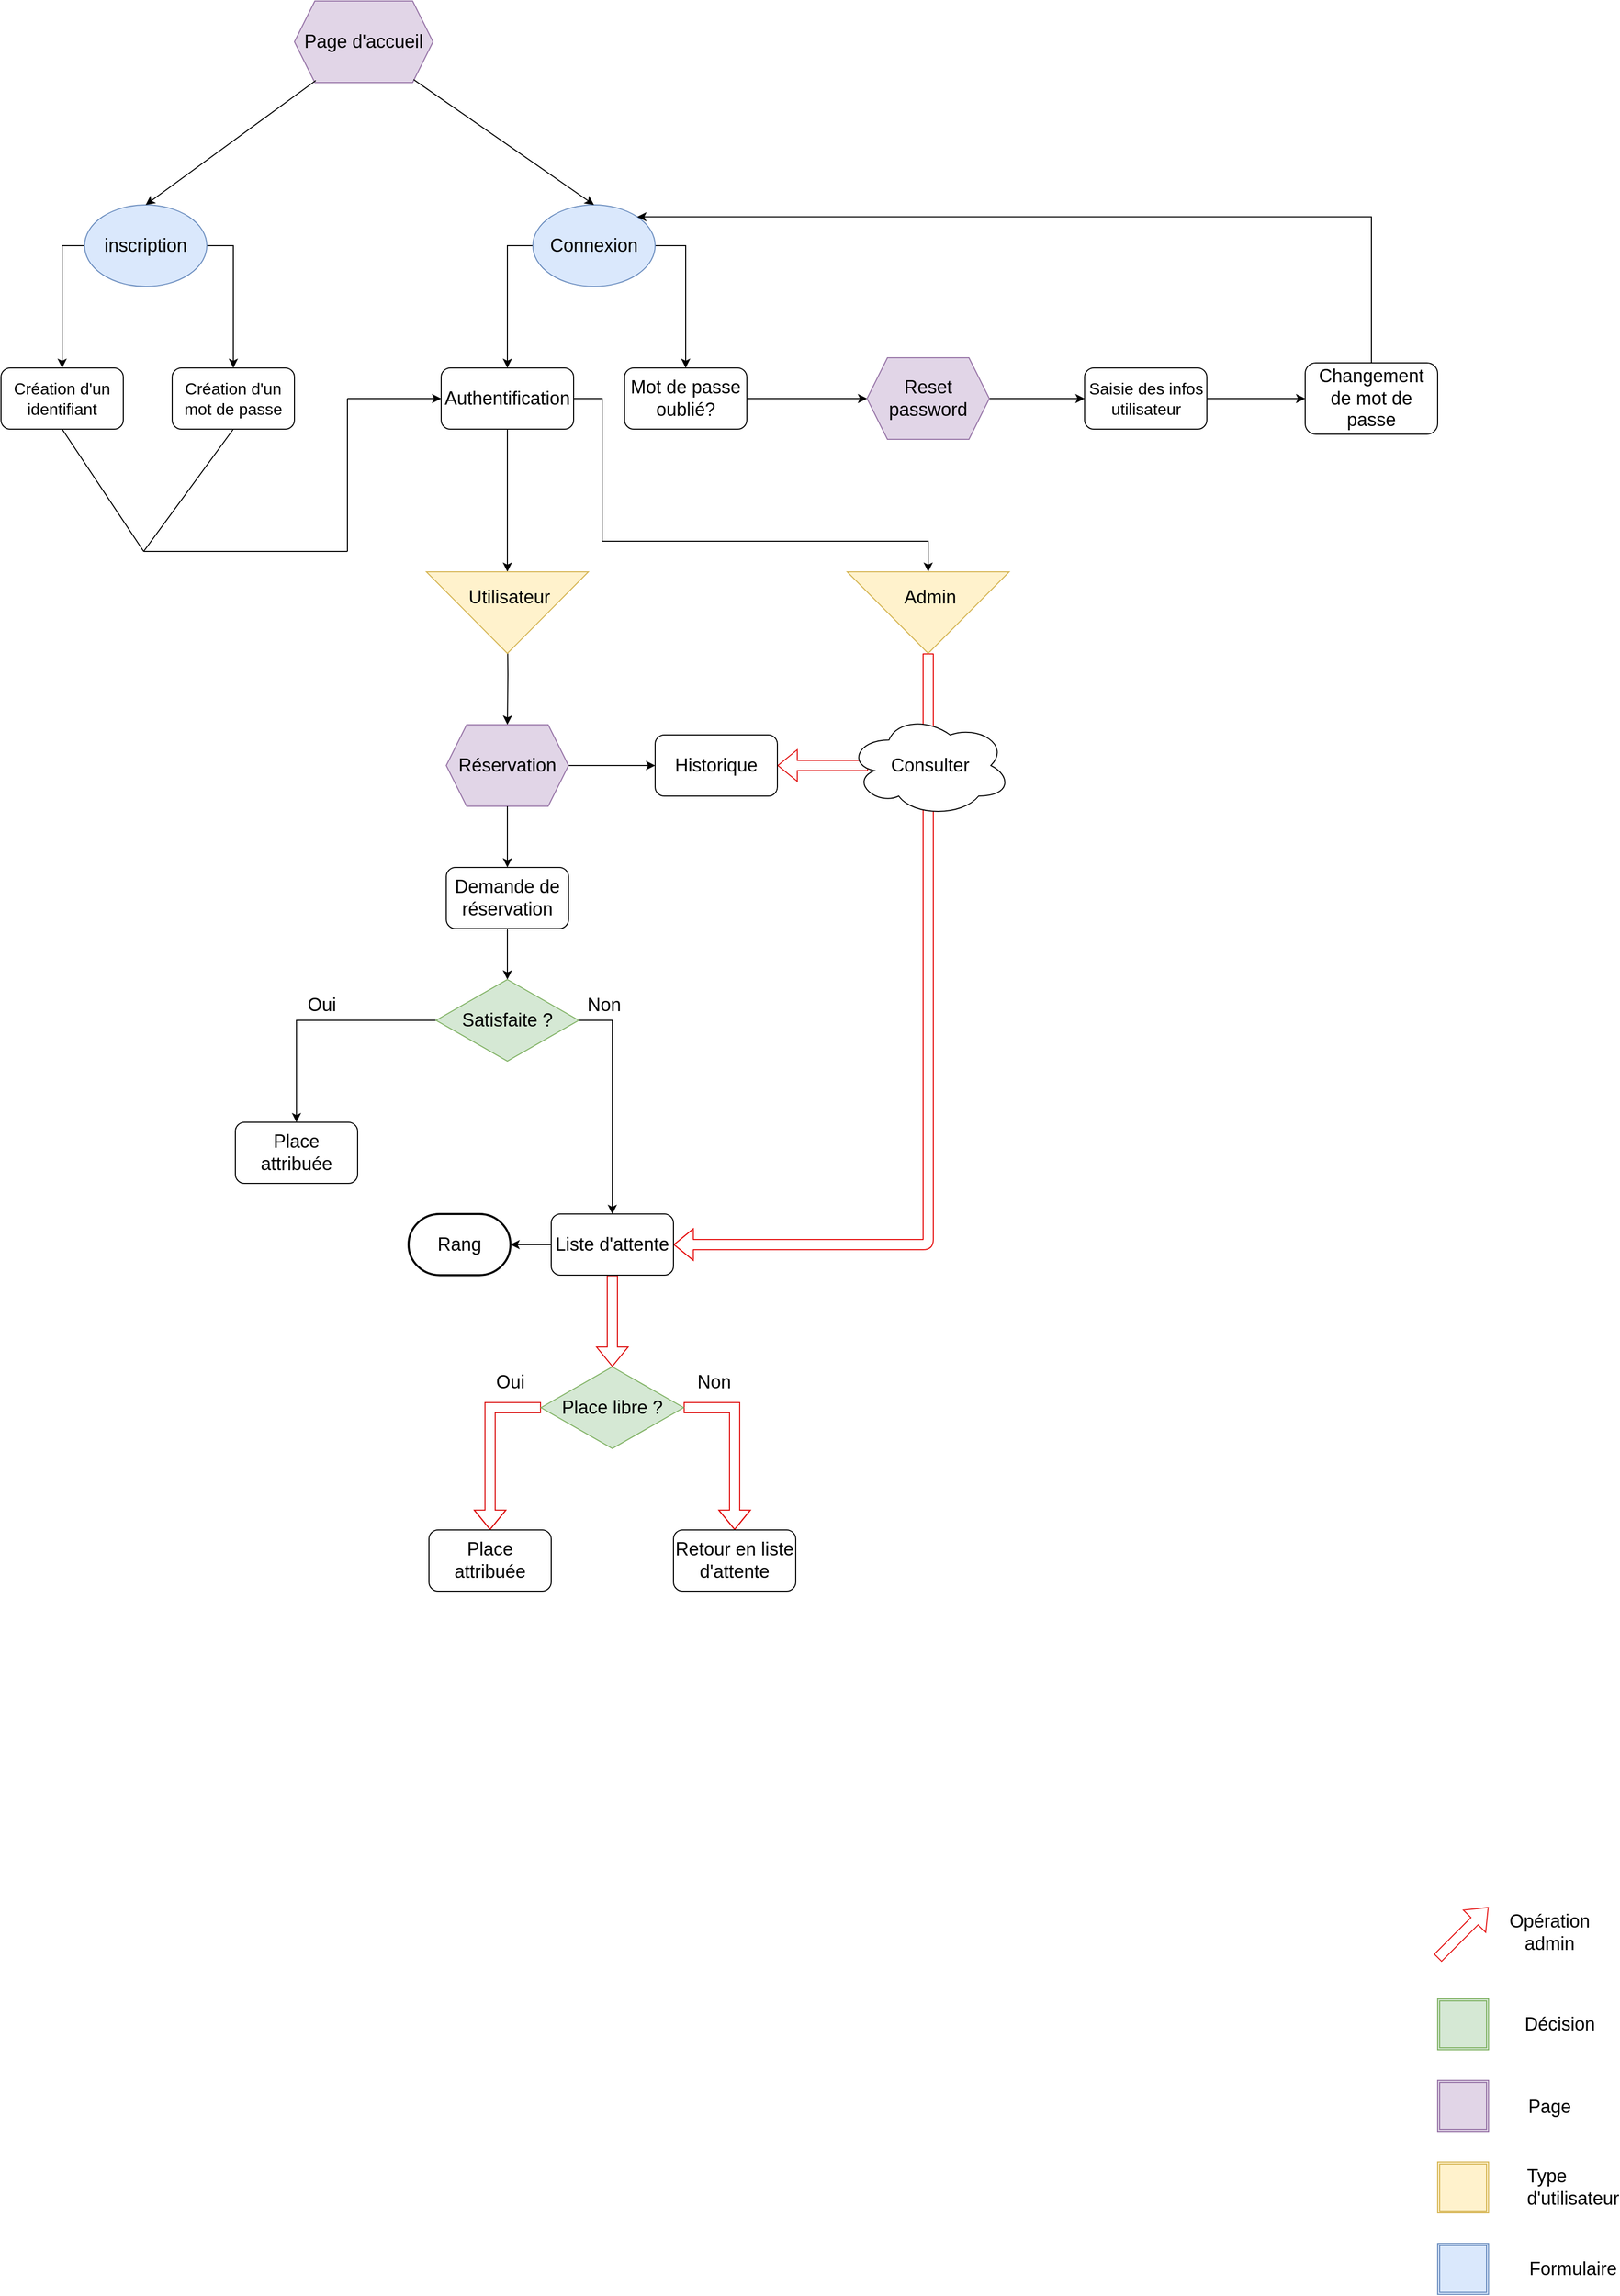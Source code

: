 <mxfile version="24.7.14">
  <diagram name="Page-1" id="_m0mcT-LbZxMVgwSGdpl">
    <mxGraphModel dx="3434" dy="1418" grid="1" gridSize="10" guides="1" tooltips="1" connect="1" arrows="1" fold="1" page="1" pageScale="1" pageWidth="827" pageHeight="1169" math="0" shadow="0">
      <root>
        <mxCell id="0" />
        <mxCell id="1" parent="0" />
        <mxCell id="J0kD0AisD5n4wsnxr1aG-7" style="edgeStyle=orthogonalEdgeStyle;rounded=0;orthogonalLoop=1;jettySize=auto;html=1;exitX=0;exitY=0.5;exitDx=0;exitDy=0;entryX=0.5;entryY=0;entryDx=0;entryDy=0;" edge="1" parent="1" source="J0kD0AisD5n4wsnxr1aG-4" target="J0kD0AisD5n4wsnxr1aG-5">
          <mxGeometry relative="1" as="geometry" />
        </mxCell>
        <mxCell id="J0kD0AisD5n4wsnxr1aG-8" style="edgeStyle=orthogonalEdgeStyle;rounded=0;orthogonalLoop=1;jettySize=auto;html=1;exitX=1;exitY=0.5;exitDx=0;exitDy=0;entryX=0.5;entryY=0;entryDx=0;entryDy=0;" edge="1" parent="1" source="J0kD0AisD5n4wsnxr1aG-4" target="J0kD0AisD5n4wsnxr1aG-6">
          <mxGeometry relative="1" as="geometry" />
        </mxCell>
        <mxCell id="J0kD0AisD5n4wsnxr1aG-4" value="&lt;font style=&quot;font-size: 18px;&quot;&gt;inscription&lt;/font&gt;" style="ellipse;whiteSpace=wrap;html=1;fillColor=#dae8fc;strokeColor=#6c8ebf;" vertex="1" parent="1">
          <mxGeometry x="-698" y="260" width="120" height="80" as="geometry" />
        </mxCell>
        <mxCell id="J0kD0AisD5n4wsnxr1aG-5" value="&lt;font size=&quot;3&quot;&gt;Création d&#39;un identifiant&lt;/font&gt;" style="rounded=1;whiteSpace=wrap;html=1;" vertex="1" parent="1">
          <mxGeometry x="-780" y="420" width="120" height="60" as="geometry" />
        </mxCell>
        <mxCell id="J0kD0AisD5n4wsnxr1aG-6" value="&lt;font size=&quot;3&quot;&gt;Création d&#39;un mot de passe&lt;/font&gt;" style="rounded=1;whiteSpace=wrap;html=1;" vertex="1" parent="1">
          <mxGeometry x="-612" y="420" width="120" height="60" as="geometry" />
        </mxCell>
        <mxCell id="J0kD0AisD5n4wsnxr1aG-10" style="edgeStyle=orthogonalEdgeStyle;rounded=0;orthogonalLoop=1;jettySize=auto;html=1;exitX=0;exitY=0.5;exitDx=0;exitDy=0;entryX=0.5;entryY=0;entryDx=0;entryDy=0;" edge="1" parent="1" source="J0kD0AisD5n4wsnxr1aG-9" target="J0kD0AisD5n4wsnxr1aG-11">
          <mxGeometry relative="1" as="geometry">
            <mxPoint x="-318" y="420" as="targetPoint" />
          </mxGeometry>
        </mxCell>
        <mxCell id="J0kD0AisD5n4wsnxr1aG-13" style="edgeStyle=orthogonalEdgeStyle;rounded=0;orthogonalLoop=1;jettySize=auto;html=1;entryX=0.5;entryY=0;entryDx=0;entryDy=0;exitX=1;exitY=0.5;exitDx=0;exitDy=0;" edge="1" parent="1" source="J0kD0AisD5n4wsnxr1aG-9" target="J0kD0AisD5n4wsnxr1aG-12">
          <mxGeometry relative="1" as="geometry">
            <mxPoint x="-78" y="360" as="targetPoint" />
          </mxGeometry>
        </mxCell>
        <mxCell id="J0kD0AisD5n4wsnxr1aG-9" value="&lt;font style=&quot;font-size: 18px;&quot;&gt;Connexion&lt;/font&gt;" style="ellipse;whiteSpace=wrap;html=1;fillColor=#dae8fc;strokeColor=#6c8ebf;" vertex="1" parent="1">
          <mxGeometry x="-258" y="260" width="120" height="80" as="geometry" />
        </mxCell>
        <mxCell id="J0kD0AisD5n4wsnxr1aG-25" style="edgeStyle=orthogonalEdgeStyle;rounded=0;orthogonalLoop=1;jettySize=auto;html=1;exitX=0.5;exitY=1;exitDx=0;exitDy=0;entryX=0.5;entryY=0;entryDx=0;entryDy=0;" edge="1" parent="1" target="J0kD0AisD5n4wsnxr1aG-35">
          <mxGeometry relative="1" as="geometry">
            <mxPoint x="-283.0" y="670" as="sourcePoint" />
            <mxPoint x="-283" y="610" as="targetPoint" />
          </mxGeometry>
        </mxCell>
        <mxCell id="J0kD0AisD5n4wsnxr1aG-52" style="edgeStyle=orthogonalEdgeStyle;rounded=0;orthogonalLoop=1;jettySize=auto;html=1;exitX=1;exitY=0.5;exitDx=0;exitDy=0;entryX=0;entryY=0.5;entryDx=0;entryDy=0;" edge="1" parent="1" source="J0kD0AisD5n4wsnxr1aG-11" target="J0kD0AisD5n4wsnxr1aG-59">
          <mxGeometry relative="1" as="geometry">
            <mxPoint x="330" y="670" as="targetPoint" />
            <Array as="points">
              <mxPoint x="-190" y="450" />
              <mxPoint x="-190" y="590" />
              <mxPoint x="130" y="590" />
            </Array>
          </mxGeometry>
        </mxCell>
        <mxCell id="J0kD0AisD5n4wsnxr1aG-11" value="&lt;font style=&quot;font-size: 18px;&quot;&gt;Authentification&lt;/font&gt;" style="rounded=1;whiteSpace=wrap;html=1;" vertex="1" parent="1">
          <mxGeometry x="-348" y="420" width="130" height="60" as="geometry" />
        </mxCell>
        <mxCell id="J0kD0AisD5n4wsnxr1aG-38" style="edgeStyle=orthogonalEdgeStyle;rounded=0;orthogonalLoop=1;jettySize=auto;html=1;exitX=1;exitY=0.5;exitDx=0;exitDy=0;entryX=0;entryY=0.5;entryDx=0;entryDy=0;" edge="1" parent="1" source="J0kD0AisD5n4wsnxr1aG-12" target="J0kD0AisD5n4wsnxr1aG-37">
          <mxGeometry relative="1" as="geometry" />
        </mxCell>
        <mxCell id="J0kD0AisD5n4wsnxr1aG-12" value="&lt;font style=&quot;font-size: 18px;&quot;&gt;Mot de passe oublié?&lt;/font&gt;" style="rounded=1;whiteSpace=wrap;html=1;" vertex="1" parent="1">
          <mxGeometry x="-168" y="420" width="120" height="60" as="geometry" />
        </mxCell>
        <mxCell id="J0kD0AisD5n4wsnxr1aG-14" value="&lt;font style=&quot;font-size: 18px;&quot;&gt;Page d&#39;accueil&lt;/font&gt;" style="shape=hexagon;perimeter=hexagonPerimeter2;whiteSpace=wrap;html=1;fixedSize=1;fillColor=#e1d5e7;strokeColor=#9673a6;" vertex="1" parent="1">
          <mxGeometry x="-492" y="60" width="136" height="80" as="geometry" />
        </mxCell>
        <mxCell id="J0kD0AisD5n4wsnxr1aG-15" value="" style="endArrow=classic;html=1;rounded=0;exitX=0.154;exitY=0.975;exitDx=0;exitDy=0;entryX=0.5;entryY=0;entryDx=0;entryDy=0;exitPerimeter=0;" edge="1" parent="1" source="J0kD0AisD5n4wsnxr1aG-14" target="J0kD0AisD5n4wsnxr1aG-4">
          <mxGeometry width="50" height="50" relative="1" as="geometry">
            <mxPoint x="-668" y="200" as="sourcePoint" />
            <mxPoint x="-618" y="150" as="targetPoint" />
          </mxGeometry>
        </mxCell>
        <mxCell id="J0kD0AisD5n4wsnxr1aG-16" value="" style="endArrow=classic;html=1;rounded=0;entryX=0.5;entryY=0;entryDx=0;entryDy=0;exitX=0.86;exitY=0.963;exitDx=0;exitDy=0;exitPerimeter=0;" edge="1" parent="1" source="J0kD0AisD5n4wsnxr1aG-14" target="J0kD0AisD5n4wsnxr1aG-9">
          <mxGeometry width="50" height="50" relative="1" as="geometry">
            <mxPoint x="-338" y="200" as="sourcePoint" />
            <mxPoint x="-288" y="150" as="targetPoint" />
          </mxGeometry>
        </mxCell>
        <mxCell id="J0kD0AisD5n4wsnxr1aG-23" style="edgeStyle=orthogonalEdgeStyle;rounded=0;orthogonalLoop=1;jettySize=auto;html=1;entryX=0;entryY=0.5;entryDx=0;entryDy=0;" edge="1" parent="1" source="J0kD0AisD5n4wsnxr1aG-19" target="J0kD0AisD5n4wsnxr1aG-20">
          <mxGeometry relative="1" as="geometry" />
        </mxCell>
        <mxCell id="J0kD0AisD5n4wsnxr1aG-19" value="&lt;font size=&quot;3&quot;&gt;Saisie des infos utilisateur&lt;/font&gt;" style="rounded=1;whiteSpace=wrap;html=1;" vertex="1" parent="1">
          <mxGeometry x="283.5" y="420" width="120" height="60" as="geometry" />
        </mxCell>
        <mxCell id="J0kD0AisD5n4wsnxr1aG-45" style="edgeStyle=orthogonalEdgeStyle;rounded=0;orthogonalLoop=1;jettySize=auto;html=1;exitX=0.5;exitY=0;exitDx=0;exitDy=0;entryX=1;entryY=0;entryDx=0;entryDy=0;" edge="1" parent="1" source="J0kD0AisD5n4wsnxr1aG-20" target="J0kD0AisD5n4wsnxr1aG-9">
          <mxGeometry relative="1" as="geometry">
            <mxPoint x="170" y="230" as="targetPoint" />
            <Array as="points">
              <mxPoint x="565" y="272" />
            </Array>
          </mxGeometry>
        </mxCell>
        <mxCell id="J0kD0AisD5n4wsnxr1aG-20" value="&lt;font style=&quot;font-size: 18px;&quot;&gt;Changement de mot de passe&lt;/font&gt;" style="rounded=1;whiteSpace=wrap;html=1;" vertex="1" parent="1">
          <mxGeometry x="500" y="415" width="130" height="70" as="geometry" />
        </mxCell>
        <mxCell id="J0kD0AisD5n4wsnxr1aG-27" value="" style="endArrow=none;html=1;rounded=0;entryX=0.5;entryY=1;entryDx=0;entryDy=0;" edge="1" parent="1" target="J0kD0AisD5n4wsnxr1aG-6">
          <mxGeometry width="50" height="50" relative="1" as="geometry">
            <mxPoint x="-640" y="600" as="sourcePoint" />
            <mxPoint x="-550" y="490" as="targetPoint" />
          </mxGeometry>
        </mxCell>
        <mxCell id="J0kD0AisD5n4wsnxr1aG-28" value="" style="endArrow=none;html=1;rounded=0;entryX=0.5;entryY=1;entryDx=0;entryDy=0;" edge="1" parent="1" target="J0kD0AisD5n4wsnxr1aG-5">
          <mxGeometry width="50" height="50" relative="1" as="geometry">
            <mxPoint x="-640" y="600" as="sourcePoint" />
            <mxPoint x="-698" y="490" as="targetPoint" />
          </mxGeometry>
        </mxCell>
        <mxCell id="J0kD0AisD5n4wsnxr1aG-32" value="" style="endArrow=none;html=1;rounded=0;" edge="1" parent="1">
          <mxGeometry width="50" height="50" relative="1" as="geometry">
            <mxPoint x="-640" y="600" as="sourcePoint" />
            <mxPoint x="-440" y="600" as="targetPoint" />
          </mxGeometry>
        </mxCell>
        <mxCell id="J0kD0AisD5n4wsnxr1aG-33" value="" style="endArrow=none;html=1;rounded=0;" edge="1" parent="1">
          <mxGeometry width="50" height="50" relative="1" as="geometry">
            <mxPoint x="-440" y="600" as="sourcePoint" />
            <mxPoint x="-440" y="450" as="targetPoint" />
          </mxGeometry>
        </mxCell>
        <mxCell id="J0kD0AisD5n4wsnxr1aG-34" value="" style="endArrow=classic;html=1;rounded=0;entryX=0;entryY=0.5;entryDx=0;entryDy=0;" edge="1" parent="1" target="J0kD0AisD5n4wsnxr1aG-11">
          <mxGeometry width="50" height="50" relative="1" as="geometry">
            <mxPoint x="-440" y="450" as="sourcePoint" />
            <mxPoint x="-360" y="430" as="targetPoint" />
          </mxGeometry>
        </mxCell>
        <mxCell id="J0kD0AisD5n4wsnxr1aG-85" style="edgeStyle=orthogonalEdgeStyle;rounded=0;orthogonalLoop=1;jettySize=auto;html=1;exitX=1;exitY=0.5;exitDx=0;exitDy=0;entryX=0;entryY=0.5;entryDx=0;entryDy=0;" edge="1" parent="1" source="J0kD0AisD5n4wsnxr1aG-35" target="J0kD0AisD5n4wsnxr1aG-81">
          <mxGeometry relative="1" as="geometry" />
        </mxCell>
        <mxCell id="J0kD0AisD5n4wsnxr1aG-35" value="Réservation" style="shape=hexagon;perimeter=hexagonPerimeter2;whiteSpace=wrap;html=1;fixedSize=1;fillColor=#e1d5e7;strokeColor=#9673a6;fontSize=18;" vertex="1" parent="1">
          <mxGeometry x="-343" y="770" width="120" height="80" as="geometry" />
        </mxCell>
        <mxCell id="J0kD0AisD5n4wsnxr1aG-42" style="edgeStyle=orthogonalEdgeStyle;rounded=0;orthogonalLoop=1;jettySize=auto;html=1;entryX=0;entryY=0.5;entryDx=0;entryDy=0;" edge="1" parent="1" source="J0kD0AisD5n4wsnxr1aG-37" target="J0kD0AisD5n4wsnxr1aG-19">
          <mxGeometry relative="1" as="geometry" />
        </mxCell>
        <mxCell id="J0kD0AisD5n4wsnxr1aG-37" value="&lt;font style=&quot;font-size: 18px;&quot;&gt;Reset password&lt;/font&gt;" style="shape=hexagon;perimeter=hexagonPerimeter2;whiteSpace=wrap;html=1;fixedSize=1;fillColor=#e1d5e7;strokeColor=#9673a6;" vertex="1" parent="1">
          <mxGeometry x="70" y="410" width="120" height="80" as="geometry" />
        </mxCell>
        <mxCell id="J0kD0AisD5n4wsnxr1aG-67" style="edgeStyle=orthogonalEdgeStyle;rounded=0;orthogonalLoop=1;jettySize=auto;html=1;exitX=0.5;exitY=1;exitDx=0;exitDy=0;entryX=0.5;entryY=0;entryDx=0;entryDy=0;" edge="1" parent="1" source="J0kD0AisD5n4wsnxr1aG-41" target="J0kD0AisD5n4wsnxr1aG-65">
          <mxGeometry relative="1" as="geometry" />
        </mxCell>
        <mxCell id="J0kD0AisD5n4wsnxr1aG-41" value="&lt;font style=&quot;font-size: 18px;&quot;&gt;Demande de réservation&lt;/font&gt;" style="rounded=1;whiteSpace=wrap;html=1;" vertex="1" parent="1">
          <mxGeometry x="-343" y="910" width="120" height="60" as="geometry" />
        </mxCell>
        <mxCell id="J0kD0AisD5n4wsnxr1aG-47" style="edgeStyle=orthogonalEdgeStyle;rounded=0;orthogonalLoop=1;jettySize=auto;html=1;exitX=0.5;exitY=1;exitDx=0;exitDy=0;entryX=0.5;entryY=0;entryDx=0;entryDy=0;" edge="1" parent="1" source="J0kD0AisD5n4wsnxr1aG-35" target="J0kD0AisD5n4wsnxr1aG-41">
          <mxGeometry relative="1" as="geometry" />
        </mxCell>
        <mxCell id="J0kD0AisD5n4wsnxr1aG-55" value="" style="edgeStyle=orthogonalEdgeStyle;rounded=0;orthogonalLoop=1;jettySize=auto;html=1;exitX=0.5;exitY=1;exitDx=0;exitDy=0;entryX=0.5;entryY=0;entryDx=0;entryDy=0;" edge="1" parent="1" source="J0kD0AisD5n4wsnxr1aG-11">
          <mxGeometry relative="1" as="geometry">
            <mxPoint x="-283" y="480" as="sourcePoint" />
            <mxPoint x="-283.0" y="620" as="targetPoint" />
          </mxGeometry>
        </mxCell>
        <mxCell id="J0kD0AisD5n4wsnxr1aG-56" value="" style="triangle;whiteSpace=wrap;html=1;direction=south;fillColor=#fff2cc;strokeColor=#d6b656;" vertex="1" parent="1">
          <mxGeometry x="-362.5" y="620" width="159" height="80" as="geometry" />
        </mxCell>
        <mxCell id="J0kD0AisD5n4wsnxr1aG-57" value="&lt;font style=&quot;font-size: 18px;&quot;&gt;Utilisateur&lt;/font&gt;" style="text;html=1;align=center;verticalAlign=middle;whiteSpace=wrap;rounded=0;" vertex="1" parent="1">
          <mxGeometry x="-311.5" y="630" width="60" height="30" as="geometry" />
        </mxCell>
        <mxCell id="J0kD0AisD5n4wsnxr1aG-75" style="edgeStyle=orthogonalEdgeStyle;rounded=1;orthogonalLoop=1;jettySize=auto;html=1;exitX=1;exitY=0.5;exitDx=0;exitDy=0;entryX=1;entryY=0.5;entryDx=0;entryDy=0;strokeColor=#e60f0f;curved=0;shape=flexArrow;" edge="1" parent="1" source="J0kD0AisD5n4wsnxr1aG-59" target="J0kD0AisD5n4wsnxr1aG-69">
          <mxGeometry relative="1" as="geometry">
            <Array as="points">
              <mxPoint x="130" y="1280" />
            </Array>
          </mxGeometry>
        </mxCell>
        <mxCell id="J0kD0AisD5n4wsnxr1aG-59" value="" style="triangle;whiteSpace=wrap;html=1;direction=south;fillColor=#fff2cc;strokeColor=#d6b656;" vertex="1" parent="1">
          <mxGeometry x="50.5" y="620" width="159" height="80" as="geometry" />
        </mxCell>
        <mxCell id="J0kD0AisD5n4wsnxr1aG-60" value="&lt;font style=&quot;font-size: 18px;&quot;&gt;Admin&lt;/font&gt;" style="text;html=1;align=center;verticalAlign=middle;whiteSpace=wrap;rounded=0;" vertex="1" parent="1">
          <mxGeometry x="101.5" y="630" width="60" height="30" as="geometry" />
        </mxCell>
        <mxCell id="J0kD0AisD5n4wsnxr1aG-70" style="edgeStyle=orthogonalEdgeStyle;rounded=0;orthogonalLoop=1;jettySize=auto;html=1;entryX=0.5;entryY=0;entryDx=0;entryDy=0;exitX=0;exitY=0.5;exitDx=0;exitDy=0;" edge="1" parent="1" source="J0kD0AisD5n4wsnxr1aG-65" target="J0kD0AisD5n4wsnxr1aG-68">
          <mxGeometry relative="1" as="geometry">
            <mxPoint x="-435.0" y="1060" as="sourcePoint" />
          </mxGeometry>
        </mxCell>
        <mxCell id="J0kD0AisD5n4wsnxr1aG-71" style="edgeStyle=orthogonalEdgeStyle;rounded=0;orthogonalLoop=1;jettySize=auto;html=1;exitX=1;exitY=0.5;exitDx=0;exitDy=0;entryX=0.5;entryY=0;entryDx=0;entryDy=0;" edge="1" parent="1" source="J0kD0AisD5n4wsnxr1aG-65" target="J0kD0AisD5n4wsnxr1aG-69">
          <mxGeometry relative="1" as="geometry" />
        </mxCell>
        <mxCell id="J0kD0AisD5n4wsnxr1aG-65" value="&lt;font style=&quot;font-size: 18px;&quot;&gt;Satisfaite ?&lt;/font&gt;" style="rhombus;whiteSpace=wrap;html=1;fillColor=#d5e8d4;strokeColor=#82b366;" vertex="1" parent="1">
          <mxGeometry x="-353" y="1020" width="140" height="80" as="geometry" />
        </mxCell>
        <mxCell id="J0kD0AisD5n4wsnxr1aG-68" value="&lt;font style=&quot;font-size: 18px;&quot;&gt;Place attribuée&lt;/font&gt;" style="rounded=1;whiteSpace=wrap;html=1;" vertex="1" parent="1">
          <mxGeometry x="-550" y="1160" width="120" height="60" as="geometry" />
        </mxCell>
        <mxCell id="J0kD0AisD5n4wsnxr1aG-79" style="edgeStyle=orthogonalEdgeStyle;rounded=0;orthogonalLoop=1;jettySize=auto;html=1;exitX=0.5;exitY=1;exitDx=0;exitDy=0;entryX=0.5;entryY=0;entryDx=0;entryDy=0;shape=flexArrow;strokeColor=#dd0e0e;" edge="1" parent="1" source="J0kD0AisD5n4wsnxr1aG-69" target="J0kD0AisD5n4wsnxr1aG-78">
          <mxGeometry relative="1" as="geometry" />
        </mxCell>
        <mxCell id="J0kD0AisD5n4wsnxr1aG-88" style="edgeStyle=orthogonalEdgeStyle;rounded=0;orthogonalLoop=1;jettySize=auto;html=1;exitX=0;exitY=0.5;exitDx=0;exitDy=0;entryX=1;entryY=0.5;entryDx=0;entryDy=0;entryPerimeter=0;" edge="1" parent="1" source="J0kD0AisD5n4wsnxr1aG-69" target="J0kD0AisD5n4wsnxr1aG-90">
          <mxGeometry relative="1" as="geometry">
            <mxPoint x="-310" y="1279.778" as="targetPoint" />
          </mxGeometry>
        </mxCell>
        <mxCell id="J0kD0AisD5n4wsnxr1aG-69" value="&lt;font style=&quot;font-size: 18px;&quot;&gt;Liste d&#39;attente&lt;/font&gt;" style="rounded=1;whiteSpace=wrap;html=1;" vertex="1" parent="1">
          <mxGeometry x="-240" y="1250" width="120" height="60" as="geometry" />
        </mxCell>
        <mxCell id="J0kD0AisD5n4wsnxr1aG-72" value="&lt;span style=&quot;font-size: 18px;&quot;&gt;Oui&lt;/span&gt;" style="text;html=1;align=center;verticalAlign=middle;whiteSpace=wrap;rounded=0;" vertex="1" parent="1">
          <mxGeometry x="-495" y="1030" width="60" height="30" as="geometry" />
        </mxCell>
        <mxCell id="J0kD0AisD5n4wsnxr1aG-74" value="&lt;span style=&quot;font-size: 18px;&quot;&gt;Non&lt;/span&gt;" style="text;html=1;align=center;verticalAlign=middle;whiteSpace=wrap;rounded=0;" vertex="1" parent="1">
          <mxGeometry x="-218" y="1030" width="60" height="30" as="geometry" />
        </mxCell>
        <mxCell id="J0kD0AisD5n4wsnxr1aG-84" style="edgeStyle=orthogonalEdgeStyle;rounded=0;orthogonalLoop=1;jettySize=auto;html=1;exitX=0.122;exitY=0.5;exitDx=0;exitDy=0;exitPerimeter=0;shape=flexArrow;strokeColor=#e11414;" edge="1" parent="1" source="J0kD0AisD5n4wsnxr1aG-77" target="J0kD0AisD5n4wsnxr1aG-81">
          <mxGeometry relative="1" as="geometry" />
        </mxCell>
        <mxCell id="J0kD0AisD5n4wsnxr1aG-77" value="&lt;font style=&quot;font-size: 18px;&quot;&gt;Consulter&lt;/font&gt;" style="ellipse;shape=cloud;whiteSpace=wrap;html=1;" vertex="1" parent="1">
          <mxGeometry x="51.5" y="760" width="160" height="100" as="geometry" />
        </mxCell>
        <mxCell id="J0kD0AisD5n4wsnxr1aG-93" style="edgeStyle=orthogonalEdgeStyle;rounded=0;orthogonalLoop=1;jettySize=auto;html=1;exitX=0;exitY=0.5;exitDx=0;exitDy=0;entryX=0.5;entryY=0;entryDx=0;entryDy=0;shape=flexArrow;strokeColor=#db1414;shadow=0;" edge="1" parent="1" source="J0kD0AisD5n4wsnxr1aG-78" target="J0kD0AisD5n4wsnxr1aG-91">
          <mxGeometry relative="1" as="geometry" />
        </mxCell>
        <mxCell id="J0kD0AisD5n4wsnxr1aG-94" style="edgeStyle=orthogonalEdgeStyle;rounded=0;orthogonalLoop=1;jettySize=auto;html=1;exitX=1;exitY=0.5;exitDx=0;exitDy=0;entryX=0.5;entryY=0;entryDx=0;entryDy=0;strokeColor=#e01010;shape=flexArrow;" edge="1" parent="1" source="J0kD0AisD5n4wsnxr1aG-78" target="J0kD0AisD5n4wsnxr1aG-92">
          <mxGeometry relative="1" as="geometry" />
        </mxCell>
        <mxCell id="J0kD0AisD5n4wsnxr1aG-78" value="&lt;font style=&quot;font-size: 18px;&quot;&gt;Place libre ?&lt;/font&gt;" style="rhombus;whiteSpace=wrap;html=1;fillColor=#d5e8d4;strokeColor=#82b366;" vertex="1" parent="1">
          <mxGeometry x="-250" y="1400" width="140" height="80" as="geometry" />
        </mxCell>
        <mxCell id="J0kD0AisD5n4wsnxr1aG-81" value="&lt;font style=&quot;font-size: 18px;&quot;&gt;Historique&lt;/font&gt;" style="rounded=1;whiteSpace=wrap;html=1;" vertex="1" parent="1">
          <mxGeometry x="-138" y="780" width="120" height="60" as="geometry" />
        </mxCell>
        <mxCell id="J0kD0AisD5n4wsnxr1aG-90" value="&lt;font style=&quot;font-size: 18px;&quot;&gt;Rang&lt;/font&gt;" style="strokeWidth=2;html=1;shape=mxgraph.flowchart.terminator;whiteSpace=wrap;" vertex="1" parent="1">
          <mxGeometry x="-380" y="1250" width="100" height="60" as="geometry" />
        </mxCell>
        <mxCell id="J0kD0AisD5n4wsnxr1aG-91" value="&lt;font style=&quot;font-size: 18px;&quot;&gt;Place attribuée&lt;/font&gt;" style="rounded=1;whiteSpace=wrap;html=1;" vertex="1" parent="1">
          <mxGeometry x="-360" y="1560" width="120" height="60" as="geometry" />
        </mxCell>
        <mxCell id="J0kD0AisD5n4wsnxr1aG-92" value="&lt;font style=&quot;font-size: 18px;&quot;&gt;Retour en liste d&#39;attente&lt;/font&gt;" style="rounded=1;whiteSpace=wrap;html=1;" vertex="1" parent="1">
          <mxGeometry x="-120" y="1560" width="120" height="60" as="geometry" />
        </mxCell>
        <mxCell id="J0kD0AisD5n4wsnxr1aG-95" value="&lt;font style=&quot;font-size: 18px;&quot;&gt;Oui&lt;/font&gt;" style="text;html=1;align=center;verticalAlign=middle;whiteSpace=wrap;rounded=0;" vertex="1" parent="1">
          <mxGeometry x="-310" y="1400" width="60" height="30" as="geometry" />
        </mxCell>
        <mxCell id="J0kD0AisD5n4wsnxr1aG-97" value="&lt;font style=&quot;font-size: 18px;&quot;&gt;Non&lt;/font&gt;" style="text;html=1;align=center;verticalAlign=middle;whiteSpace=wrap;rounded=0;" vertex="1" parent="1">
          <mxGeometry x="-110" y="1400" width="60" height="30" as="geometry" />
        </mxCell>
        <mxCell id="J0kD0AisD5n4wsnxr1aG-98" value="" style="shape=ext;double=1;whiteSpace=wrap;html=1;aspect=fixed;fillColor=#d5e8d4;strokeColor=#82b366;" vertex="1" parent="1">
          <mxGeometry x="630" y="2020" width="50" height="50" as="geometry" />
        </mxCell>
        <mxCell id="J0kD0AisD5n4wsnxr1aG-99" value="&lt;span style=&quot;font-size: 18px;&quot;&gt;Décision&lt;/span&gt;" style="text;html=1;align=center;verticalAlign=middle;whiteSpace=wrap;rounded=0;" vertex="1" parent="1">
          <mxGeometry x="720" y="2030" width="60" height="30" as="geometry" />
        </mxCell>
        <mxCell id="J0kD0AisD5n4wsnxr1aG-100" value="" style="shape=ext;double=1;whiteSpace=wrap;html=1;aspect=fixed;fillColor=#e1d5e7;strokeColor=#9673a6;" vertex="1" parent="1">
          <mxGeometry x="630" y="2100" width="50" height="50" as="geometry" />
        </mxCell>
        <mxCell id="J0kD0AisD5n4wsnxr1aG-101" value="&lt;div style=&quot;text-align: justify;&quot;&gt;&lt;span style=&quot;font-size: 18px; background-color: initial;&quot;&gt;Page&lt;/span&gt;&lt;/div&gt;" style="text;html=1;align=center;verticalAlign=middle;whiteSpace=wrap;rounded=0;" vertex="1" parent="1">
          <mxGeometry x="710" y="2111" width="60" height="30" as="geometry" />
        </mxCell>
        <mxCell id="J0kD0AisD5n4wsnxr1aG-102" value="" style="shape=ext;double=1;whiteSpace=wrap;html=1;aspect=fixed;fillColor=#fff2cc;strokeColor=#d6b656;" vertex="1" parent="1">
          <mxGeometry x="630" y="2180" width="50" height="50" as="geometry" />
        </mxCell>
        <mxCell id="J0kD0AisD5n4wsnxr1aG-103" value="&lt;div style=&quot;text-align: justify;&quot;&gt;&lt;span style=&quot;font-size: 18px; background-color: initial;&quot;&gt;Type d&#39;utilisateur&lt;/span&gt;&lt;/div&gt;" style="text;html=1;align=center;verticalAlign=middle;whiteSpace=wrap;rounded=0;" vertex="1" parent="1">
          <mxGeometry x="733" y="2190" width="60" height="30" as="geometry" />
        </mxCell>
        <mxCell id="J0kD0AisD5n4wsnxr1aG-104" value="" style="shape=ext;double=1;whiteSpace=wrap;html=1;aspect=fixed;fillColor=#dae8fc;strokeColor=#6c8ebf;" vertex="1" parent="1">
          <mxGeometry x="630" y="2260" width="50" height="50" as="geometry" />
        </mxCell>
        <mxCell id="J0kD0AisD5n4wsnxr1aG-105" value="&lt;font style=&quot;font-size: 18px;&quot;&gt;Formulaire&lt;/font&gt;" style="text;html=1;align=center;verticalAlign=middle;whiteSpace=wrap;rounded=0;" vertex="1" parent="1">
          <mxGeometry x="733" y="2270" width="60" height="30" as="geometry" />
        </mxCell>
        <mxCell id="J0kD0AisD5n4wsnxr1aG-106" value="" style="shape=flexArrow;endArrow=classic;html=1;rounded=0;strokeColor=#e51515;" edge="1" parent="1">
          <mxGeometry width="50" height="50" relative="1" as="geometry">
            <mxPoint x="630" y="1980" as="sourcePoint" />
            <mxPoint x="680" y="1930" as="targetPoint" />
          </mxGeometry>
        </mxCell>
        <mxCell id="J0kD0AisD5n4wsnxr1aG-107" value="&lt;font style=&quot;font-size: 18px;&quot;&gt;Opération admin&lt;/font&gt;" style="text;html=1;align=center;verticalAlign=middle;whiteSpace=wrap;rounded=0;" vertex="1" parent="1">
          <mxGeometry x="710" y="1940" width="60" height="30" as="geometry" />
        </mxCell>
      </root>
    </mxGraphModel>
  </diagram>
</mxfile>
